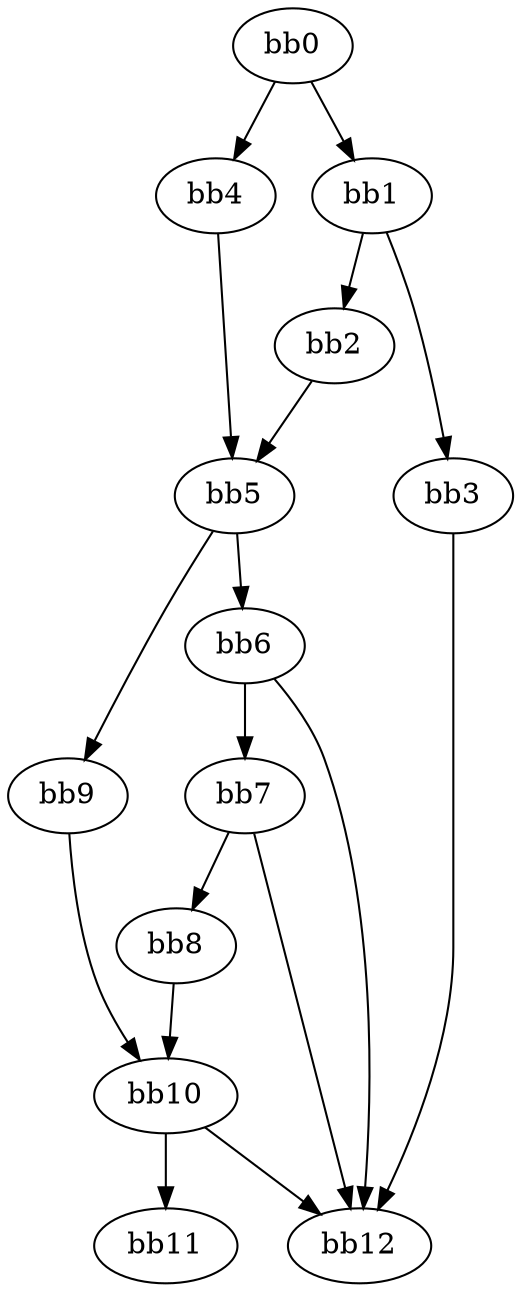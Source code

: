 digraph {
    0 [ label = "bb0\l" ]
    1 [ label = "bb1\l" ]
    2 [ label = "bb2\l" ]
    3 [ label = "bb3\l" ]
    4 [ label = "bb4\l" ]
    5 [ label = "bb5\l" ]
    6 [ label = "bb6\l" ]
    7 [ label = "bb7\l" ]
    8 [ label = "bb8\l" ]
    9 [ label = "bb9\l" ]
    10 [ label = "bb10\l" ]
    11 [ label = "bb11\l" ]
    12 [ label = "bb12\l" ]
    0 -> 1 [ ]
    0 -> 4 [ ]
    1 -> 2 [ ]
    1 -> 3 [ ]
    2 -> 5 [ ]
    3 -> 12 [ ]
    4 -> 5 [ ]
    5 -> 6 [ ]
    5 -> 9 [ ]
    6 -> 7 [ ]
    6 -> 12 [ ]
    7 -> 8 [ ]
    7 -> 12 [ ]
    8 -> 10 [ ]
    9 -> 10 [ ]
    10 -> 11 [ ]
    10 -> 12 [ ]
}

